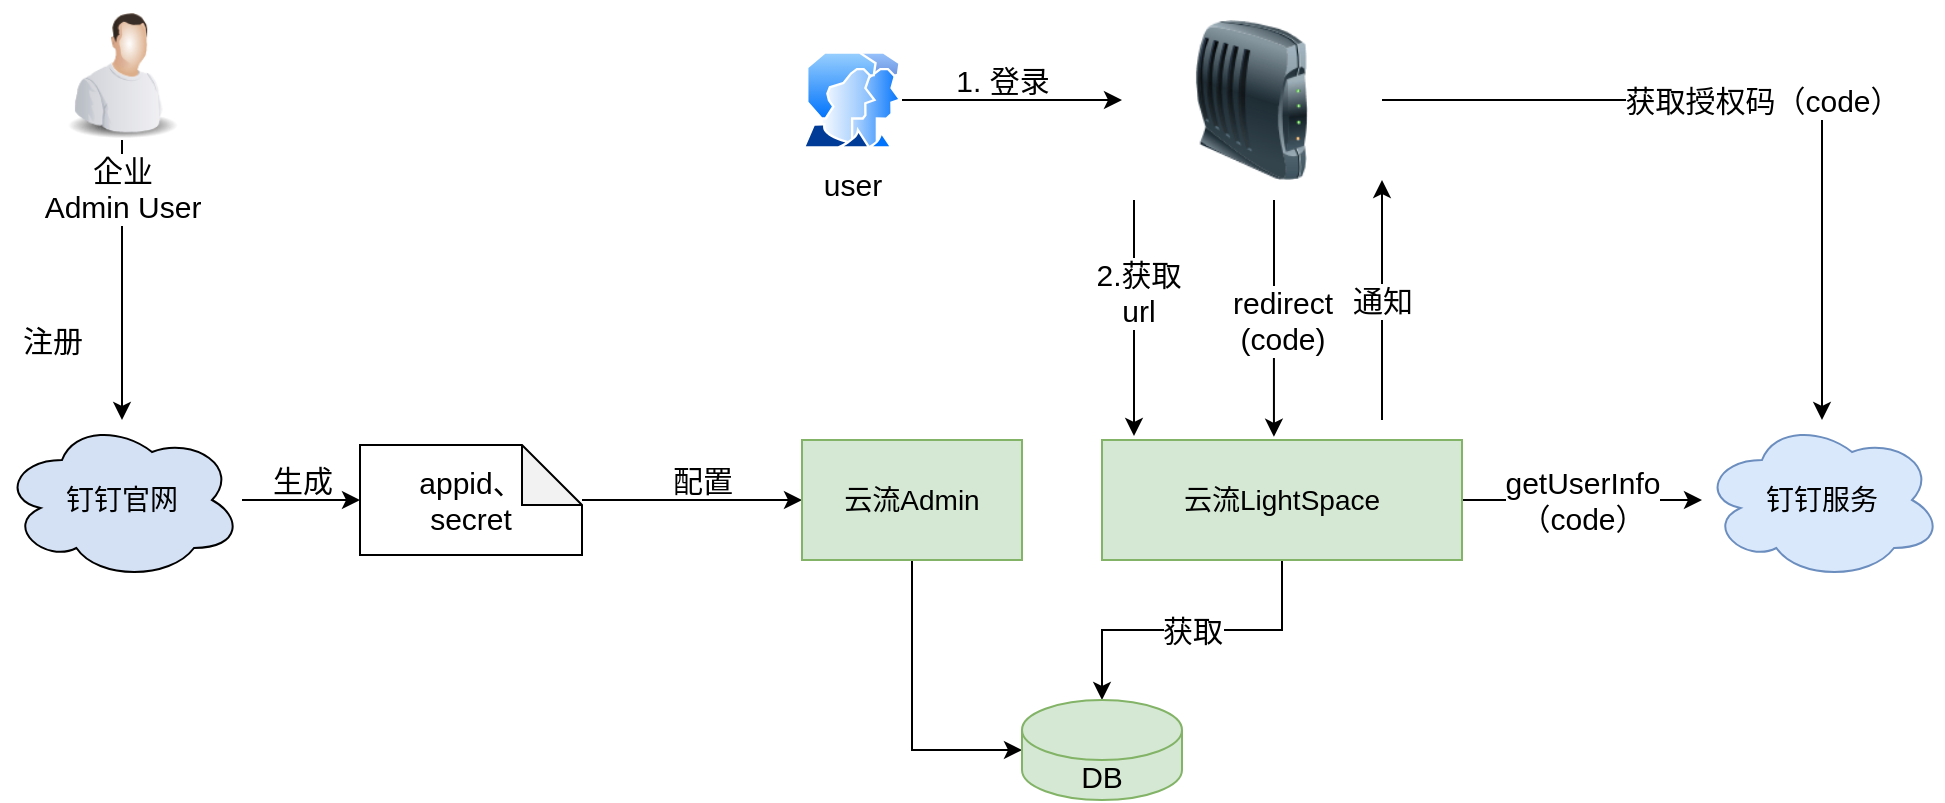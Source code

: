 <mxfile version="13.10.4" type="github">
  <diagram id="uU8AOjhtLXwrgYDKzcbn" name="Page-1">
    <mxGraphModel dx="1038" dy="1749" grid="1" gridSize="10" guides="1" tooltips="1" connect="1" arrows="1" fold="1" page="1" pageScale="1" pageWidth="827" pageHeight="1169" math="0" shadow="0">
      <root>
        <mxCell id="0" />
        <mxCell id="1" parent="0" />
        <mxCell id="Z9vJotlPpHK5aS8JkXsM-31" value="" style="edgeStyle=orthogonalEdgeStyle;rounded=0;orthogonalLoop=1;jettySize=auto;html=1;fontSize=15;" parent="1" source="Z9vJotlPpHK5aS8JkXsM-3" target="Z9vJotlPpHK5aS8JkXsM-4" edge="1">
          <mxGeometry relative="1" as="geometry" />
        </mxCell>
        <mxCell id="Z9vJotlPpHK5aS8JkXsM-3" value="钉钉官网" style="ellipse;shape=cloud;whiteSpace=wrap;html=1;fontSize=14;fillColor=#D4E1F5;" parent="1" vertex="1">
          <mxGeometry x="140" y="160" width="120" height="80" as="geometry" />
        </mxCell>
        <mxCell id="Z9vJotlPpHK5aS8JkXsM-33" value="" style="edgeStyle=orthogonalEdgeStyle;rounded=0;orthogonalLoop=1;jettySize=auto;html=1;fontSize=15;" parent="1" source="Z9vJotlPpHK5aS8JkXsM-4" target="Z9vJotlPpHK5aS8JkXsM-5" edge="1">
          <mxGeometry relative="1" as="geometry" />
        </mxCell>
        <mxCell id="Z9vJotlPpHK5aS8JkXsM-4" value="appid、&lt;br&gt;secret" style="shape=note;whiteSpace=wrap;html=1;backgroundOutline=1;darkOpacity=0.05;fontSize=15;" parent="1" vertex="1">
          <mxGeometry x="319" y="172.5" width="111" height="55" as="geometry" />
        </mxCell>
        <mxCell id="Z9vJotlPpHK5aS8JkXsM-36" style="edgeStyle=orthogonalEdgeStyle;rounded=0;orthogonalLoop=1;jettySize=auto;html=1;entryX=0;entryY=0.5;entryDx=0;entryDy=0;entryPerimeter=0;fontSize=15;" parent="1" source="Z9vJotlPpHK5aS8JkXsM-5" target="Z9vJotlPpHK5aS8JkXsM-14" edge="1">
          <mxGeometry relative="1" as="geometry" />
        </mxCell>
        <mxCell id="Z9vJotlPpHK5aS8JkXsM-5" value="云流Admin" style="rounded=0;whiteSpace=wrap;html=1;fontSize=14;fillColor=#d5e8d4;strokeColor=#82b366;" parent="1" vertex="1">
          <mxGeometry x="540" y="170" width="110" height="60" as="geometry" />
        </mxCell>
        <mxCell id="Z9vJotlPpHK5aS8JkXsM-40" value="获取" style="edgeStyle=orthogonalEdgeStyle;rounded=0;orthogonalLoop=1;jettySize=auto;html=1;fontSize=15;" parent="1" source="Z9vJotlPpHK5aS8JkXsM-6" target="Z9vJotlPpHK5aS8JkXsM-14" edge="1">
          <mxGeometry relative="1" as="geometry" />
        </mxCell>
        <mxCell id="Z9vJotlPpHK5aS8JkXsM-61" value="getUserInfo&lt;br&gt;（code）" style="edgeStyle=none;rounded=0;orthogonalLoop=1;jettySize=auto;html=1;fontSize=15;" parent="1" source="Z9vJotlPpHK5aS8JkXsM-6" target="Z9vJotlPpHK5aS8JkXsM-16" edge="1">
          <mxGeometry relative="1" as="geometry" />
        </mxCell>
        <mxCell id="Z9vJotlPpHK5aS8JkXsM-6" value="云流LightSpace" style="rounded=0;whiteSpace=wrap;html=1;fontSize=14;fillColor=#d5e8d4;strokeColor=#82b366;" parent="1" vertex="1">
          <mxGeometry x="690" y="170" width="180" height="60" as="geometry" />
        </mxCell>
        <mxCell id="Z9vJotlPpHK5aS8JkXsM-14" value="DB" style="shape=cylinder3;whiteSpace=wrap;html=1;boundedLbl=1;backgroundOutline=1;size=15;fontSize=15;fillColor=#d5e8d4;strokeColor=#82b366;" parent="1" vertex="1">
          <mxGeometry x="650" y="300" width="80" height="50" as="geometry" />
        </mxCell>
        <mxCell id="Z9vJotlPpHK5aS8JkXsM-16" value="钉钉服务" style="ellipse;shape=cloud;whiteSpace=wrap;html=1;fontSize=14;fillColor=#dae8fc;strokeColor=#6c8ebf;" parent="1" vertex="1">
          <mxGeometry x="990" y="160" width="120" height="80" as="geometry" />
        </mxCell>
        <mxCell id="Z9vJotlPpHK5aS8JkXsM-48" value="获取授权码（code）" style="edgeStyle=orthogonalEdgeStyle;rounded=0;orthogonalLoop=1;jettySize=auto;html=1;fontSize=15;" parent="1" source="Z9vJotlPpHK5aS8JkXsM-18" target="Z9vJotlPpHK5aS8JkXsM-16" edge="1">
          <mxGeometry relative="1" as="geometry" />
        </mxCell>
        <mxCell id="Z9vJotlPpHK5aS8JkXsM-18" value="" style="image;html=1;image=img/lib/clip_art/networking/Modem_128x128.png;fontSize=15;" parent="1" vertex="1">
          <mxGeometry x="700" y="-40" width="130" height="80" as="geometry" />
        </mxCell>
        <mxCell id="Z9vJotlPpHK5aS8JkXsM-41" value="" style="edgeStyle=orthogonalEdgeStyle;rounded=0;orthogonalLoop=1;jettySize=auto;html=1;fontSize=15;" parent="1" source="Z9vJotlPpHK5aS8JkXsM-22" target="Z9vJotlPpHK5aS8JkXsM-18" edge="1">
          <mxGeometry relative="1" as="geometry" />
        </mxCell>
        <mxCell id="Z9vJotlPpHK5aS8JkXsM-22" value="user" style="aspect=fixed;perimeter=ellipsePerimeter;html=1;align=center;shadow=0;dashed=0;spacingTop=3;image;image=img/lib/active_directory/user_accounts.svg;fontSize=15;" parent="1" vertex="1">
          <mxGeometry x="540" y="-24.25" width="50" height="48.5" as="geometry" />
        </mxCell>
        <mxCell id="Z9vJotlPpHK5aS8JkXsM-28" value="" style="edgeStyle=orthogonalEdgeStyle;rounded=0;orthogonalLoop=1;jettySize=auto;html=1;fontSize=15;" parent="1" source="Z9vJotlPpHK5aS8JkXsM-23" target="Z9vJotlPpHK5aS8JkXsM-3" edge="1">
          <mxGeometry relative="1" as="geometry" />
        </mxCell>
        <mxCell id="Z9vJotlPpHK5aS8JkXsM-23" value="企业&lt;br&gt;Admin User" style="image;html=1;image=img/lib/clip_art/people/Worker_Man_128x128.png;fontSize=15;" parent="1" vertex="1">
          <mxGeometry x="160" y="-50" width="80" height="70" as="geometry" />
        </mxCell>
        <mxCell id="Z9vJotlPpHK5aS8JkXsM-30" value="注册" style="text;html=1;align=center;verticalAlign=middle;resizable=0;points=[];autosize=1;fontSize=15;" parent="1" vertex="1">
          <mxGeometry x="140" y="110" width="50" height="20" as="geometry" />
        </mxCell>
        <mxCell id="Z9vJotlPpHK5aS8JkXsM-32" value="生成" style="text;html=1;align=center;verticalAlign=middle;resizable=0;points=[];autosize=1;fontSize=15;" parent="1" vertex="1">
          <mxGeometry x="265" y="180" width="50" height="20" as="geometry" />
        </mxCell>
        <mxCell id="Z9vJotlPpHK5aS8JkXsM-34" value="配置" style="text;html=1;align=center;verticalAlign=middle;resizable=0;points=[];autosize=1;fontSize=15;" parent="1" vertex="1">
          <mxGeometry x="465" y="180" width="50" height="20" as="geometry" />
        </mxCell>
        <mxCell id="Z9vJotlPpHK5aS8JkXsM-42" value="1. 登录" style="text;html=1;align=center;verticalAlign=middle;resizable=0;points=[];autosize=1;fontSize=15;" parent="1" vertex="1">
          <mxGeometry x="610" y="-20" width="60" height="20" as="geometry" />
        </mxCell>
        <mxCell id="Z9vJotlPpHK5aS8JkXsM-52" value="" style="endArrow=classic;html=1;fontSize=15;" parent="1" edge="1">
          <mxGeometry width="50" height="50" relative="1" as="geometry">
            <mxPoint x="706" y="50" as="sourcePoint" />
            <mxPoint x="706" y="168" as="targetPoint" />
          </mxGeometry>
        </mxCell>
        <mxCell id="Z9vJotlPpHK5aS8JkXsM-53" value="2.获取&lt;br&gt;url" style="edgeLabel;html=1;align=center;verticalAlign=middle;resizable=0;points=[];fontSize=15;" parent="Z9vJotlPpHK5aS8JkXsM-52" vertex="1" connectable="0">
          <mxGeometry x="-0.223" y="2" relative="1" as="geometry">
            <mxPoint as="offset" />
          </mxGeometry>
        </mxCell>
        <mxCell id="Z9vJotlPpHK5aS8JkXsM-59" value="" style="endArrow=classic;html=1;fontSize=15;entryX=0.133;entryY=-0.027;entryDx=0;entryDy=0;entryPerimeter=0;" parent="1" edge="1">
          <mxGeometry width="50" height="50" relative="1" as="geometry">
            <mxPoint x="776" y="50" as="sourcePoint" />
            <mxPoint x="775.96" y="168.38" as="targetPoint" />
          </mxGeometry>
        </mxCell>
        <mxCell id="Z9vJotlPpHK5aS8JkXsM-60" value="redirect&lt;br&gt;(code)" style="edgeLabel;html=1;align=center;verticalAlign=middle;resizable=0;points=[];fontSize=15;" parent="Z9vJotlPpHK5aS8JkXsM-59" vertex="1" connectable="0">
          <mxGeometry x="-0.223" y="2" relative="1" as="geometry">
            <mxPoint x="2.02" y="14" as="offset" />
          </mxGeometry>
        </mxCell>
        <mxCell id="Z9vJotlPpHK5aS8JkXsM-64" value="通知" style="endArrow=classic;html=1;fontSize=15;entryX=1;entryY=1;entryDx=0;entryDy=0;" parent="1" target="Z9vJotlPpHK5aS8JkXsM-18" edge="1">
          <mxGeometry width="50" height="50" relative="1" as="geometry">
            <mxPoint x="830" y="160" as="sourcePoint" />
            <mxPoint x="880" y="110" as="targetPoint" />
          </mxGeometry>
        </mxCell>
      </root>
    </mxGraphModel>
  </diagram>
</mxfile>
